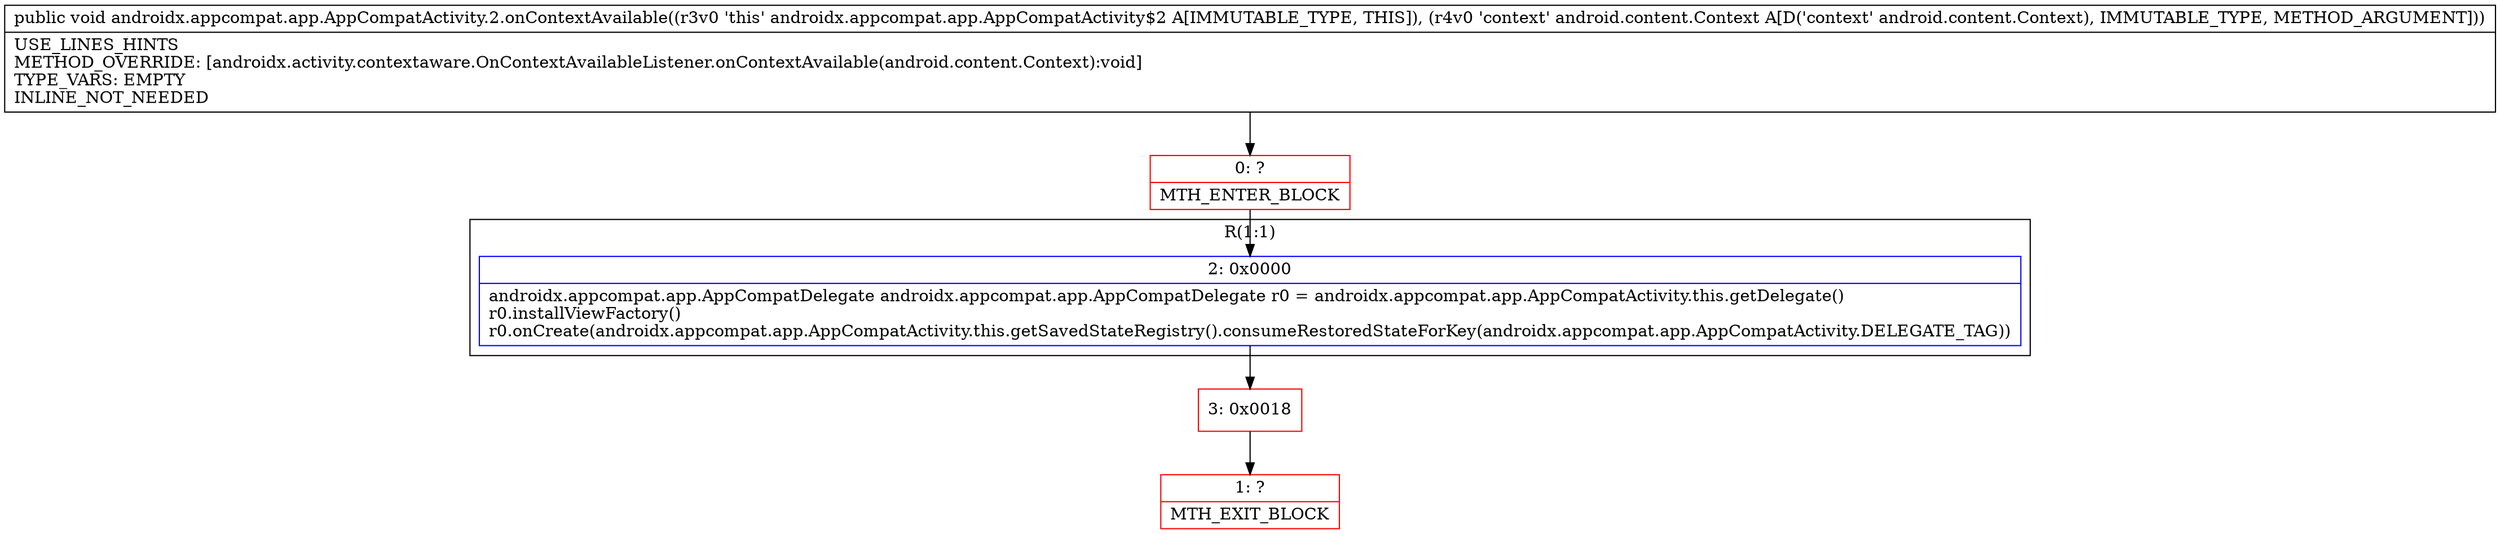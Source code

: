 digraph "CFG forandroidx.appcompat.app.AppCompatActivity.2.onContextAvailable(Landroid\/content\/Context;)V" {
subgraph cluster_Region_1023895122 {
label = "R(1:1)";
node [shape=record,color=blue];
Node_2 [shape=record,label="{2\:\ 0x0000|androidx.appcompat.app.AppCompatDelegate androidx.appcompat.app.AppCompatDelegate r0 = androidx.appcompat.app.AppCompatActivity.this.getDelegate()\lr0.installViewFactory()\lr0.onCreate(androidx.appcompat.app.AppCompatActivity.this.getSavedStateRegistry().consumeRestoredStateForKey(androidx.appcompat.app.AppCompatActivity.DELEGATE_TAG))\l}"];
}
Node_0 [shape=record,color=red,label="{0\:\ ?|MTH_ENTER_BLOCK\l}"];
Node_3 [shape=record,color=red,label="{3\:\ 0x0018}"];
Node_1 [shape=record,color=red,label="{1\:\ ?|MTH_EXIT_BLOCK\l}"];
MethodNode[shape=record,label="{public void androidx.appcompat.app.AppCompatActivity.2.onContextAvailable((r3v0 'this' androidx.appcompat.app.AppCompatActivity$2 A[IMMUTABLE_TYPE, THIS]), (r4v0 'context' android.content.Context A[D('context' android.content.Context), IMMUTABLE_TYPE, METHOD_ARGUMENT]))  | USE_LINES_HINTS\lMETHOD_OVERRIDE: [androidx.activity.contextaware.OnContextAvailableListener.onContextAvailable(android.content.Context):void]\lTYPE_VARS: EMPTY\lINLINE_NOT_NEEDED\l}"];
MethodNode -> Node_0;Node_2 -> Node_3;
Node_0 -> Node_2;
Node_3 -> Node_1;
}

